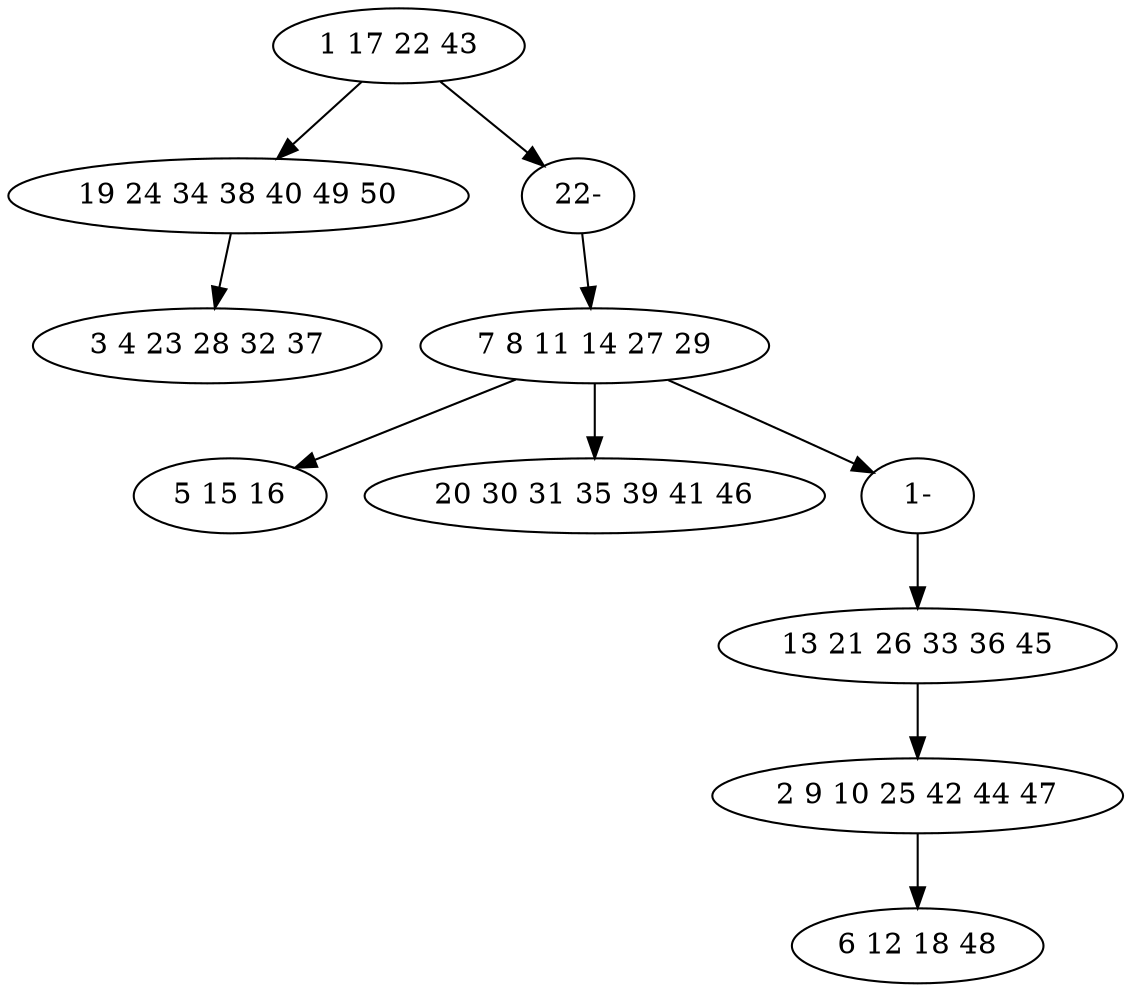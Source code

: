 digraph true_tree {
	"0" -> "1"
	"0" -> "10"
	"2" -> "3"
	"2" -> "4"
	"2" -> "9"
	"5" -> "6"
	"1" -> "7"
	"6" -> "8"
	"9" -> "5"
	"10" -> "2"
	"0" [label="1 17 22 43"];
	"1" [label="19 24 34 38 40 49 50"];
	"2" [label="7 8 11 14 27 29"];
	"3" [label="5 15 16"];
	"4" [label="20 30 31 35 39 41 46"];
	"5" [label="13 21 26 33 36 45"];
	"6" [label="2 9 10 25 42 44 47"];
	"7" [label="3 4 23 28 32 37"];
	"8" [label="6 12 18 48"];
	"9" [label="1-"];
	"10" [label="22-"];
}
